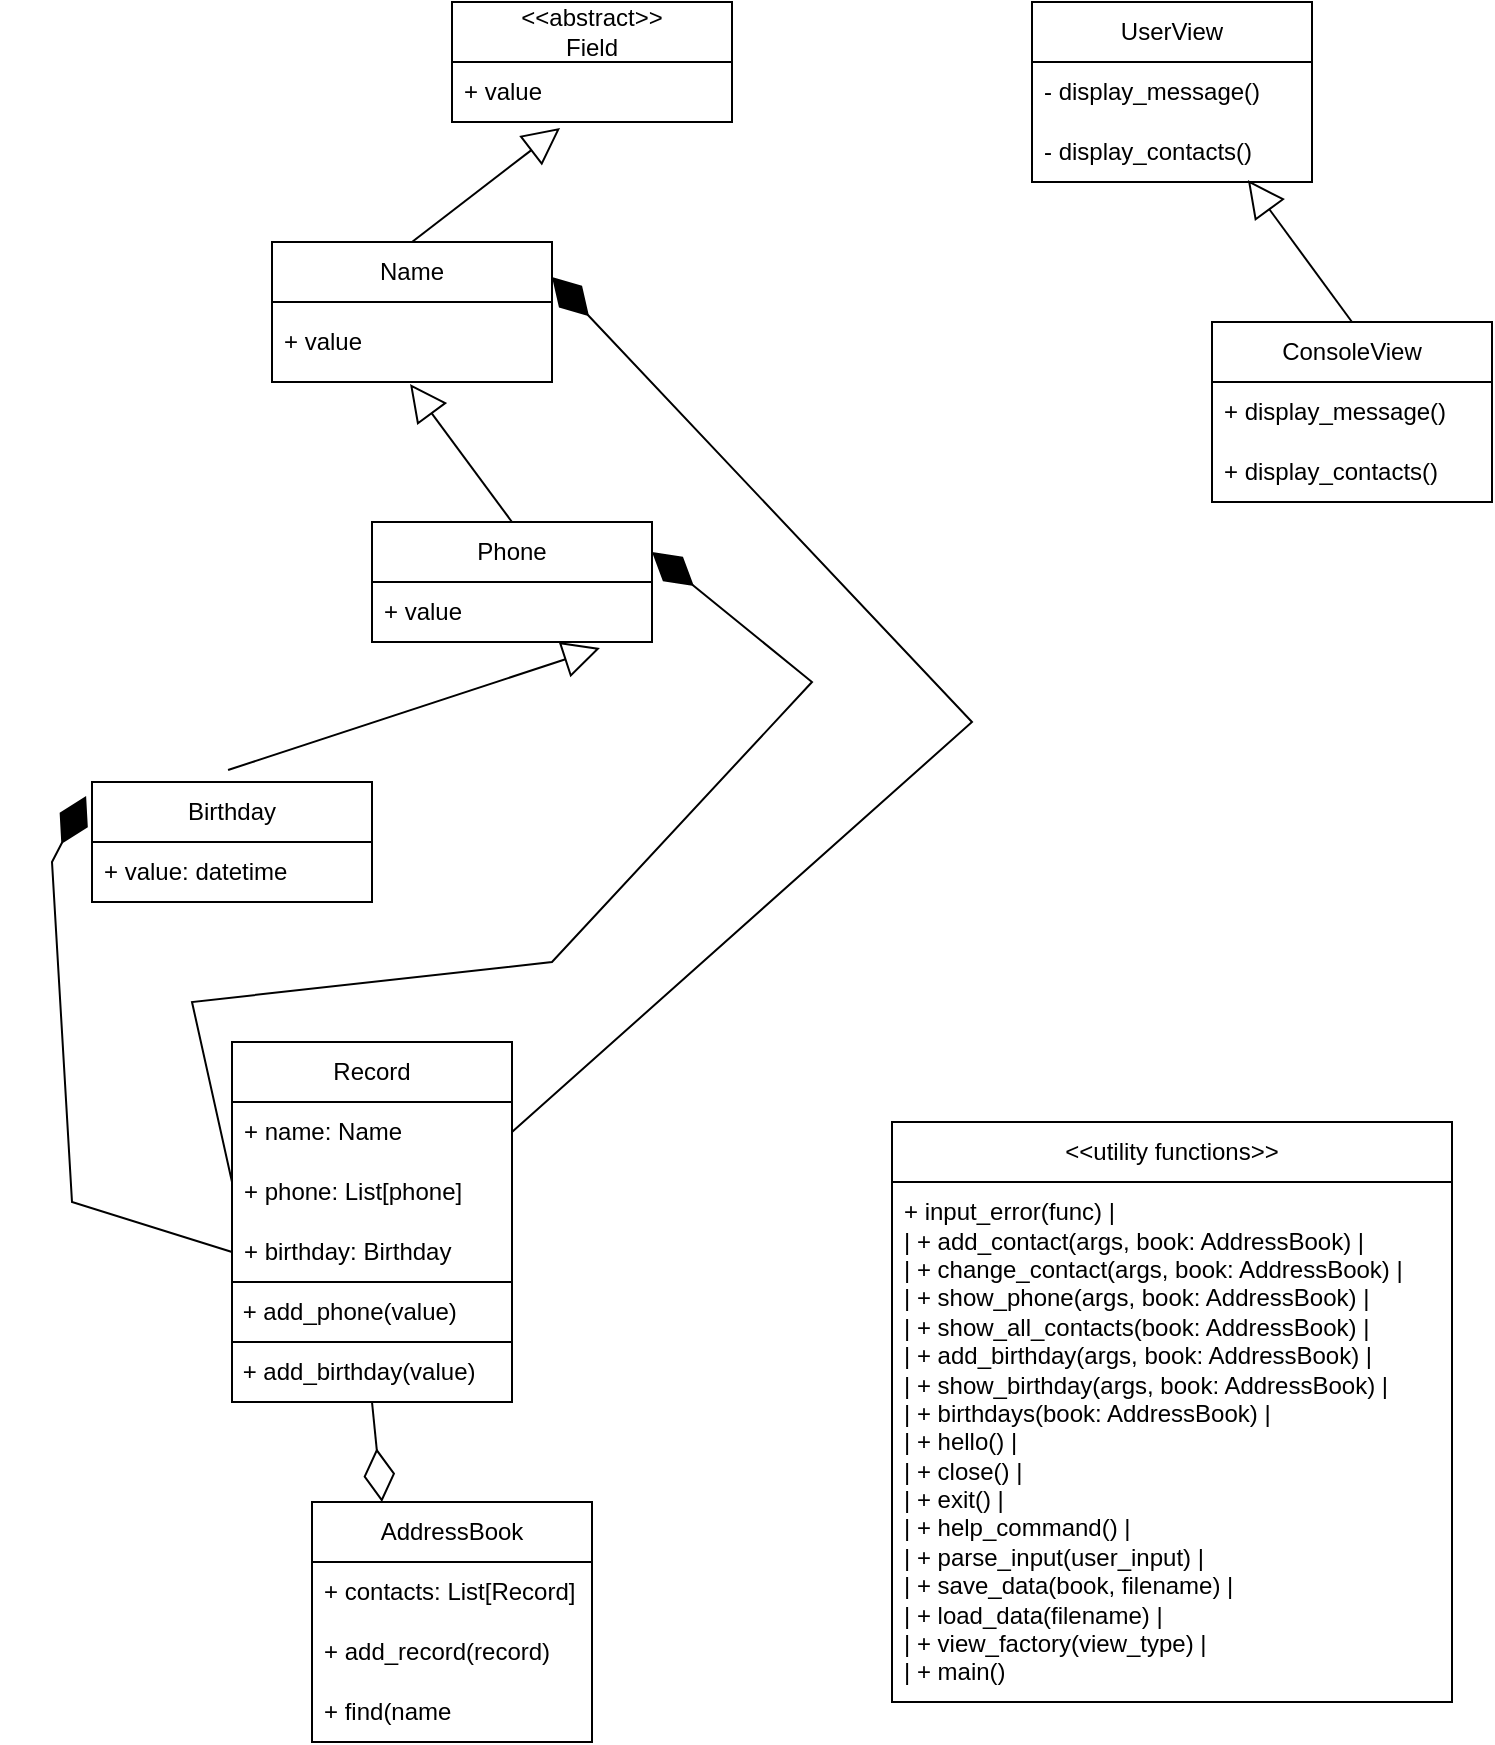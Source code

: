 <mxfile version="24.5.1" type="github">
  <diagram name="Страница — 1" id="Dpuki5L0oCUDnsn73w94">
    <mxGraphModel dx="2261" dy="746" grid="1" gridSize="10" guides="1" tooltips="1" connect="1" arrows="1" fold="1" page="1" pageScale="1" pageWidth="827" pageHeight="1169" math="0" shadow="0">
      <root>
        <mxCell id="0" />
        <mxCell id="1" parent="0" />
        <mxCell id="1nzkd900IhLxRj3OGaUo-2" value="&amp;lt;&amp;lt;abstract&amp;gt;&amp;gt;&lt;div&gt;Field&lt;/div&gt;" style="swimlane;fontStyle=0;childLayout=stackLayout;horizontal=1;startSize=30;horizontalStack=0;resizeParent=1;resizeParentMax=0;resizeLast=0;collapsible=1;marginBottom=0;whiteSpace=wrap;html=1;" vertex="1" parent="1">
          <mxGeometry x="200" y="80" width="140" height="60" as="geometry" />
        </mxCell>
        <mxCell id="1nzkd900IhLxRj3OGaUo-3" value="+ value" style="text;strokeColor=none;fillColor=none;align=left;verticalAlign=middle;spacingLeft=4;spacingRight=4;overflow=hidden;points=[[0,0.5],[1,0.5]];portConstraint=eastwest;rotatable=0;whiteSpace=wrap;html=1;" vertex="1" parent="1nzkd900IhLxRj3OGaUo-2">
          <mxGeometry y="30" width="140" height="30" as="geometry" />
        </mxCell>
        <mxCell id="1nzkd900IhLxRj3OGaUo-6" value="Name" style="swimlane;fontStyle=0;childLayout=stackLayout;horizontal=1;startSize=30;horizontalStack=0;resizeParent=1;resizeParentMax=0;resizeLast=0;collapsible=1;marginBottom=0;whiteSpace=wrap;html=1;" vertex="1" parent="1">
          <mxGeometry x="110" y="200" width="140" height="70" as="geometry" />
        </mxCell>
        <mxCell id="1nzkd900IhLxRj3OGaUo-7" value="+ value" style="text;strokeColor=none;fillColor=none;align=left;verticalAlign=middle;spacingLeft=4;spacingRight=4;overflow=hidden;points=[[0,0.5],[1,0.5]];portConstraint=eastwest;rotatable=0;whiteSpace=wrap;html=1;" vertex="1" parent="1nzkd900IhLxRj3OGaUo-6">
          <mxGeometry y="30" width="140" height="40" as="geometry" />
        </mxCell>
        <mxCell id="1nzkd900IhLxRj3OGaUo-10" value="UserView" style="swimlane;fontStyle=0;childLayout=stackLayout;horizontal=1;startSize=30;horizontalStack=0;resizeParent=1;resizeParentMax=0;resizeLast=0;collapsible=1;marginBottom=0;whiteSpace=wrap;html=1;" vertex="1" parent="1">
          <mxGeometry x="490" y="80" width="140" height="90" as="geometry" />
        </mxCell>
        <mxCell id="1nzkd900IhLxRj3OGaUo-11" value="- display_message()" style="text;strokeColor=none;fillColor=none;align=left;verticalAlign=middle;spacingLeft=4;spacingRight=4;overflow=hidden;points=[[0,0.5],[1,0.5]];portConstraint=eastwest;rotatable=0;whiteSpace=wrap;html=1;" vertex="1" parent="1nzkd900IhLxRj3OGaUo-10">
          <mxGeometry y="30" width="140" height="30" as="geometry" />
        </mxCell>
        <mxCell id="1nzkd900IhLxRj3OGaUo-12" value="- display_contacts()" style="text;strokeColor=none;fillColor=none;align=left;verticalAlign=middle;spacingLeft=4;spacingRight=4;overflow=hidden;points=[[0,0.5],[1,0.5]];portConstraint=eastwest;rotatable=0;whiteSpace=wrap;html=1;" vertex="1" parent="1nzkd900IhLxRj3OGaUo-10">
          <mxGeometry y="60" width="140" height="30" as="geometry" />
        </mxCell>
        <mxCell id="1nzkd900IhLxRj3OGaUo-14" value="   ConsoleView     " style="swimlane;fontStyle=0;childLayout=stackLayout;horizontal=1;startSize=30;horizontalStack=0;resizeParent=1;resizeParentMax=0;resizeLast=0;collapsible=1;marginBottom=0;whiteSpace=wrap;html=1;" vertex="1" parent="1">
          <mxGeometry x="580" y="240" width="140" height="90" as="geometry" />
        </mxCell>
        <mxCell id="1nzkd900IhLxRj3OGaUo-15" value="+ display_message()    " style="text;strokeColor=none;fillColor=none;align=left;verticalAlign=middle;spacingLeft=4;spacingRight=4;overflow=hidden;points=[[0,0.5],[1,0.5]];portConstraint=eastwest;rotatable=0;whiteSpace=wrap;html=1;" vertex="1" parent="1nzkd900IhLxRj3OGaUo-14">
          <mxGeometry y="30" width="140" height="30" as="geometry" />
        </mxCell>
        <mxCell id="1nzkd900IhLxRj3OGaUo-16" value="+ display_contacts()" style="text;strokeColor=none;fillColor=none;align=left;verticalAlign=middle;spacingLeft=4;spacingRight=4;overflow=hidden;points=[[0,0.5],[1,0.5]];portConstraint=eastwest;rotatable=0;whiteSpace=wrap;html=1;" vertex="1" parent="1nzkd900IhLxRj3OGaUo-14">
          <mxGeometry y="60" width="140" height="30" as="geometry" />
        </mxCell>
        <mxCell id="1nzkd900IhLxRj3OGaUo-18" value="Phone" style="swimlane;fontStyle=0;childLayout=stackLayout;horizontal=1;startSize=30;horizontalStack=0;resizeParent=1;resizeParentMax=0;resizeLast=0;collapsible=1;marginBottom=0;whiteSpace=wrap;html=1;" vertex="1" parent="1">
          <mxGeometry x="160" y="340" width="140" height="60" as="geometry" />
        </mxCell>
        <mxCell id="1nzkd900IhLxRj3OGaUo-19" value="+ value" style="text;strokeColor=none;fillColor=none;align=left;verticalAlign=middle;spacingLeft=4;spacingRight=4;overflow=hidden;points=[[0,0.5],[1,0.5]];portConstraint=eastwest;rotatable=0;whiteSpace=wrap;html=1;" vertex="1" parent="1nzkd900IhLxRj3OGaUo-18">
          <mxGeometry y="30" width="140" height="30" as="geometry" />
        </mxCell>
        <mxCell id="1nzkd900IhLxRj3OGaUo-27" value="Birthday" style="swimlane;fontStyle=0;childLayout=stackLayout;horizontal=1;startSize=30;horizontalStack=0;resizeParent=1;resizeParentMax=0;resizeLast=0;collapsible=1;marginBottom=0;whiteSpace=wrap;html=1;" vertex="1" parent="1">
          <mxGeometry x="20" y="470" width="140" height="60" as="geometry" />
        </mxCell>
        <mxCell id="1nzkd900IhLxRj3OGaUo-28" value="+ value: datetime" style="text;strokeColor=none;fillColor=none;align=left;verticalAlign=middle;spacingLeft=4;spacingRight=4;overflow=hidden;points=[[0,0.5],[1,0.5]];portConstraint=eastwest;rotatable=0;whiteSpace=wrap;html=1;" vertex="1" parent="1nzkd900IhLxRj3OGaUo-27">
          <mxGeometry y="30" width="140" height="30" as="geometry" />
        </mxCell>
        <mxCell id="1nzkd900IhLxRj3OGaUo-31" value="Record" style="swimlane;fontStyle=0;childLayout=stackLayout;horizontal=1;startSize=30;horizontalStack=0;resizeParent=1;resizeParentMax=0;resizeLast=0;collapsible=1;marginBottom=0;whiteSpace=wrap;html=1;" vertex="1" parent="1">
          <mxGeometry x="90" y="600" width="140" height="150" as="geometry">
            <mxRectangle x="140" y="510" width="80" height="30" as="alternateBounds" />
          </mxGeometry>
        </mxCell>
        <mxCell id="1nzkd900IhLxRj3OGaUo-32" value="+ name: Name" style="text;strokeColor=none;fillColor=none;align=left;verticalAlign=middle;spacingLeft=4;spacingRight=4;overflow=hidden;points=[[0,0.5],[1,0.5]];portConstraint=eastwest;rotatable=0;whiteSpace=wrap;html=1;" vertex="1" parent="1nzkd900IhLxRj3OGaUo-31">
          <mxGeometry y="30" width="140" height="30" as="geometry" />
        </mxCell>
        <mxCell id="1nzkd900IhLxRj3OGaUo-74" value="" style="endArrow=diamondThin;endFill=1;endSize=24;html=1;rounded=0;entryX=1;entryY=0.25;entryDx=0;entryDy=0;" edge="1" parent="1nzkd900IhLxRj3OGaUo-31" target="1nzkd900IhLxRj3OGaUo-18">
          <mxGeometry width="160" relative="1" as="geometry">
            <mxPoint y="70" as="sourcePoint" />
            <mxPoint x="160" y="70" as="targetPoint" />
            <Array as="points">
              <mxPoint x="-20" y="-20" />
              <mxPoint x="160" y="-40" />
              <mxPoint x="290" y="-180" />
            </Array>
          </mxGeometry>
        </mxCell>
        <mxCell id="1nzkd900IhLxRj3OGaUo-33" value="+ phone: List[phone]" style="text;strokeColor=none;fillColor=none;align=left;verticalAlign=middle;spacingLeft=4;spacingRight=4;overflow=hidden;points=[[0,0.5],[1,0.5]];portConstraint=eastwest;rotatable=0;whiteSpace=wrap;html=1;" vertex="1" parent="1nzkd900IhLxRj3OGaUo-31">
          <mxGeometry y="60" width="140" height="30" as="geometry" />
        </mxCell>
        <mxCell id="1nzkd900IhLxRj3OGaUo-70" value="+ birthday: Birthday" style="text;strokeColor=none;fillColor=none;align=left;verticalAlign=middle;spacingLeft=4;spacingRight=4;overflow=hidden;points=[[0,0.5],[1,0.5]];portConstraint=eastwest;rotatable=0;whiteSpace=wrap;html=1;" vertex="1" parent="1nzkd900IhLxRj3OGaUo-31">
          <mxGeometry y="90" width="140" height="30" as="geometry" />
        </mxCell>
        <mxCell id="1nzkd900IhLxRj3OGaUo-34" value="+ birthday: Birthday" style="text;strokeColor=none;fillColor=none;align=left;verticalAlign=middle;spacingLeft=4;spacingRight=4;overflow=hidden;points=[[0,0.5],[1,0.5]];portConstraint=eastwest;rotatable=0;whiteSpace=wrap;html=1;" vertex="1" parent="1nzkd900IhLxRj3OGaUo-31">
          <mxGeometry y="120" width="140" height="30" as="geometry" />
        </mxCell>
        <mxCell id="1nzkd900IhLxRj3OGaUo-39" value="&amp;nbsp;+ add_phone(value)" style="whiteSpace=wrap;html=1;align=left;" vertex="1" parent="1">
          <mxGeometry x="90" y="720" width="140" height="30" as="geometry" />
        </mxCell>
        <mxCell id="1nzkd900IhLxRj3OGaUo-40" value="&amp;nbsp;+ add_birthday(value)" style="whiteSpace=wrap;html=1;align=left;" vertex="1" parent="1">
          <mxGeometry x="90" y="750" width="140" height="30" as="geometry" />
        </mxCell>
        <mxCell id="1nzkd900IhLxRj3OGaUo-42" value="AddressBook" style="swimlane;fontStyle=0;childLayout=stackLayout;horizontal=1;startSize=30;horizontalStack=0;resizeParent=1;resizeParentMax=0;resizeLast=0;collapsible=1;marginBottom=0;whiteSpace=wrap;html=1;" vertex="1" parent="1">
          <mxGeometry x="130" y="830" width="140" height="120" as="geometry" />
        </mxCell>
        <mxCell id="1nzkd900IhLxRj3OGaUo-43" value="+ contacts: List[Record]" style="text;strokeColor=none;fillColor=none;align=left;verticalAlign=middle;spacingLeft=4;spacingRight=4;overflow=hidden;points=[[0,0.5],[1,0.5]];portConstraint=eastwest;rotatable=0;whiteSpace=wrap;html=1;" vertex="1" parent="1nzkd900IhLxRj3OGaUo-42">
          <mxGeometry y="30" width="140" height="30" as="geometry" />
        </mxCell>
        <mxCell id="1nzkd900IhLxRj3OGaUo-44" value="+ add_record(record)" style="text;strokeColor=none;fillColor=none;align=left;verticalAlign=middle;spacingLeft=4;spacingRight=4;overflow=hidden;points=[[0,0.5],[1,0.5]];portConstraint=eastwest;rotatable=0;whiteSpace=wrap;html=1;" vertex="1" parent="1nzkd900IhLxRj3OGaUo-42">
          <mxGeometry y="60" width="140" height="30" as="geometry" />
        </mxCell>
        <mxCell id="1nzkd900IhLxRj3OGaUo-45" value="+ find(name" style="text;strokeColor=none;fillColor=none;align=left;verticalAlign=middle;spacingLeft=4;spacingRight=4;overflow=hidden;points=[[0,0.5],[1,0.5]];portConstraint=eastwest;rotatable=0;whiteSpace=wrap;html=1;" vertex="1" parent="1nzkd900IhLxRj3OGaUo-42">
          <mxGeometry y="90" width="140" height="30" as="geometry" />
        </mxCell>
        <mxCell id="1nzkd900IhLxRj3OGaUo-51" value=" &amp;lt;&amp;lt;utility functions&amp;gt;&amp;gt;" style="swimlane;fontStyle=0;childLayout=stackLayout;horizontal=1;startSize=30;horizontalStack=0;resizeParent=1;resizeParentMax=0;resizeLast=0;collapsible=1;marginBottom=0;whiteSpace=wrap;html=1;" vertex="1" parent="1">
          <mxGeometry x="420" y="640" width="280" height="290" as="geometry" />
        </mxCell>
        <mxCell id="1nzkd900IhLxRj3OGaUo-52" value=" + input_error(func)                       |&lt;br/&gt;| + add_contact(args, book: AddressBook)    |&lt;br/&gt;| + change_contact(args, book: AddressBook) |&lt;br/&gt;| + show_phone(args, book: AddressBook)     |&lt;br/&gt;| + show_all_contacts(book: AddressBook)    |&lt;br/&gt;| + add_birthday(args, book: AddressBook)   |&lt;br/&gt;| + show_birthday(args, book: AddressBook)  |&lt;br/&gt;| + birthdays(book: AddressBook)            |&lt;br/&gt;| + hello()                                 |&lt;br/&gt;| + close()                                 |&lt;br/&gt;| + exit()                                  |&lt;br/&gt;| + help_command()                          |&lt;br/&gt;| + parse_input(user_input)                 |&lt;br/&gt;| + save_data(book, filename)               |&lt;br/&gt;| + load_data(filename)                     |&lt;br/&gt;| + view_factory(view_type)                 |&lt;br/&gt;| + main() " style="text;strokeColor=none;fillColor=none;align=left;verticalAlign=middle;spacingLeft=4;spacingRight=4;overflow=hidden;points=[[0,0.5],[1,0.5]];portConstraint=eastwest;rotatable=0;whiteSpace=wrap;html=1;" vertex="1" parent="1nzkd900IhLxRj3OGaUo-51">
          <mxGeometry y="30" width="280" height="260" as="geometry" />
        </mxCell>
        <mxCell id="1nzkd900IhLxRj3OGaUo-60" value="" style="endArrow=block;endSize=16;endFill=0;html=1;rounded=0;exitX=0.5;exitY=0;exitDx=0;exitDy=0;entryX=0.771;entryY=0.967;entryDx=0;entryDy=0;entryPerimeter=0;" edge="1" parent="1" source="1nzkd900IhLxRj3OGaUo-14" target="1nzkd900IhLxRj3OGaUo-12">
          <mxGeometry width="160" relative="1" as="geometry">
            <mxPoint x="490" y="530" as="sourcePoint" />
            <mxPoint x="550" y="180" as="targetPoint" />
          </mxGeometry>
        </mxCell>
        <mxCell id="1nzkd900IhLxRj3OGaUo-61" value="" style="endArrow=block;endSize=16;endFill=0;html=1;rounded=0;exitX=0.5;exitY=0;exitDx=0;exitDy=0;entryX=0.493;entryY=1.025;entryDx=0;entryDy=0;entryPerimeter=0;" edge="1" parent="1" source="1nzkd900IhLxRj3OGaUo-18" target="1nzkd900IhLxRj3OGaUo-7">
          <mxGeometry width="160" relative="1" as="geometry">
            <mxPoint x="240" y="310" as="sourcePoint" />
            <mxPoint x="400" y="310" as="targetPoint" />
          </mxGeometry>
        </mxCell>
        <mxCell id="1nzkd900IhLxRj3OGaUo-62" value="" style="endArrow=block;endSize=16;endFill=0;html=1;rounded=0;exitX=0.5;exitY=0;exitDx=0;exitDy=0;entryX=0.386;entryY=1.1;entryDx=0;entryDy=0;entryPerimeter=0;" edge="1" parent="1" source="1nzkd900IhLxRj3OGaUo-6" target="1nzkd900IhLxRj3OGaUo-3">
          <mxGeometry width="160" relative="1" as="geometry">
            <mxPoint x="270" y="180" as="sourcePoint" />
            <mxPoint x="430" y="180" as="targetPoint" />
          </mxGeometry>
        </mxCell>
        <mxCell id="1nzkd900IhLxRj3OGaUo-65" value="" style="endArrow=block;endSize=16;endFill=0;html=1;rounded=0;exitX=0.486;exitY=-0.1;exitDx=0;exitDy=0;exitPerimeter=0;entryX=0.814;entryY=1.1;entryDx=0;entryDy=0;entryPerimeter=0;" edge="1" parent="1" source="1nzkd900IhLxRj3OGaUo-27" target="1nzkd900IhLxRj3OGaUo-19">
          <mxGeometry width="160" relative="1" as="geometry">
            <mxPoint x="310" y="390" as="sourcePoint" />
            <mxPoint x="470" y="390" as="targetPoint" />
          </mxGeometry>
        </mxCell>
        <mxCell id="1nzkd900IhLxRj3OGaUo-66" value="" style="endArrow=diamondThin;endFill=0;endSize=24;html=1;rounded=0;exitX=0.5;exitY=1;exitDx=0;exitDy=0;entryX=0.25;entryY=0;entryDx=0;entryDy=0;" edge="1" parent="1" source="1nzkd900IhLxRj3OGaUo-40" target="1nzkd900IhLxRj3OGaUo-42">
          <mxGeometry width="160" relative="1" as="geometry">
            <mxPoint x="-40" y="870" as="sourcePoint" />
            <mxPoint x="120" y="870" as="targetPoint" />
          </mxGeometry>
        </mxCell>
        <mxCell id="1nzkd900IhLxRj3OGaUo-67" value="" style="endArrow=diamondThin;endFill=1;endSize=24;html=1;rounded=0;exitX=1;exitY=0.5;exitDx=0;exitDy=0;entryX=1;entryY=0.25;entryDx=0;entryDy=0;" edge="1" parent="1" source="1nzkd900IhLxRj3OGaUo-32" target="1nzkd900IhLxRj3OGaUo-6">
          <mxGeometry width="160" relative="1" as="geometry">
            <mxPoint x="410" y="440" as="sourcePoint" />
            <mxPoint x="570" y="440" as="targetPoint" />
            <Array as="points">
              <mxPoint x="460" y="440" />
            </Array>
          </mxGeometry>
        </mxCell>
        <mxCell id="1nzkd900IhLxRj3OGaUo-72" value="" style="endArrow=diamondThin;endFill=1;endSize=24;html=1;rounded=0;exitX=0;exitY=0.5;exitDx=0;exitDy=0;entryX=-0.021;entryY=0.117;entryDx=0;entryDy=0;entryPerimeter=0;" edge="1" parent="1" source="1nzkd900IhLxRj3OGaUo-70" target="1nzkd900IhLxRj3OGaUo-27">
          <mxGeometry width="160" relative="1" as="geometry">
            <mxPoint x="-110" y="730" as="sourcePoint" />
            <mxPoint y="510" as="targetPoint" />
            <Array as="points">
              <mxPoint x="10" y="680" />
              <mxPoint y="510" />
            </Array>
          </mxGeometry>
        </mxCell>
      </root>
    </mxGraphModel>
  </diagram>
</mxfile>
